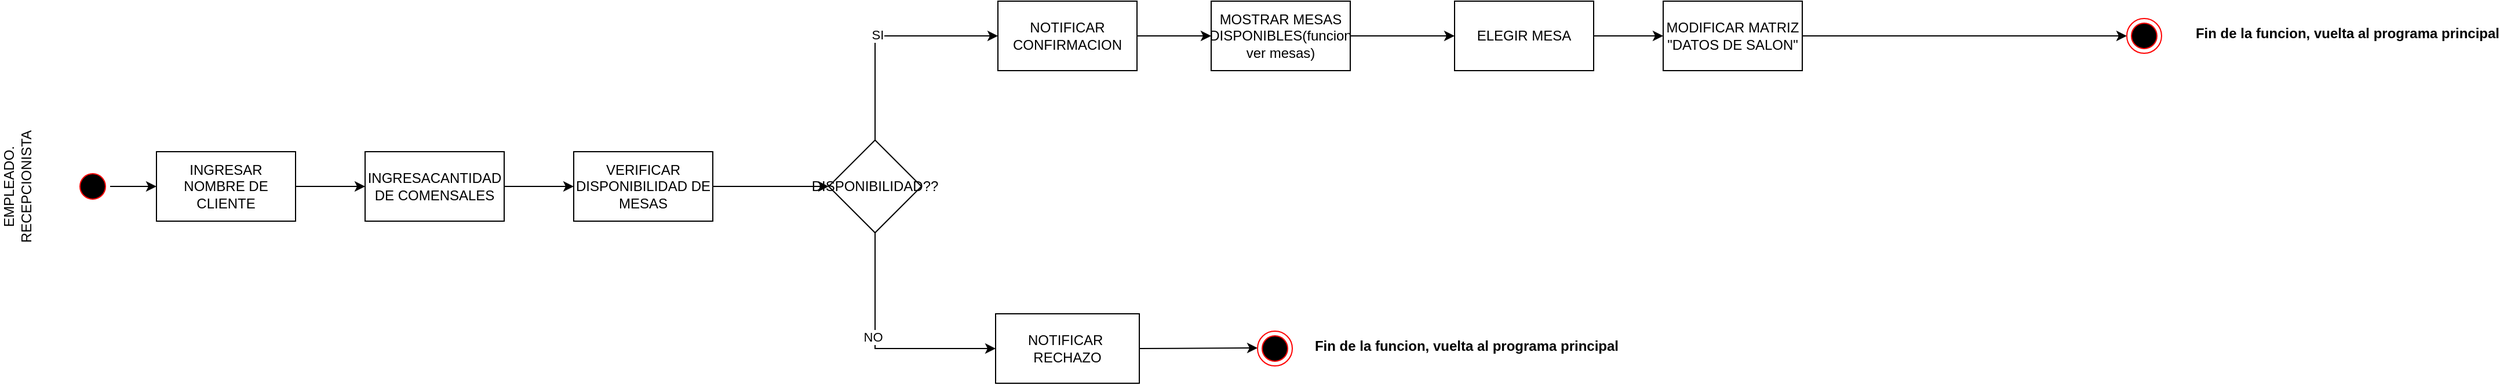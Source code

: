 <mxfile version="24.2.5" type="device">
  <diagram name="Página-1" id="JHEhFcPEUxyLUJSRDNK2">
    <mxGraphModel dx="528" dy="609" grid="1" gridSize="10" guides="1" tooltips="1" connect="1" arrows="1" fold="1" page="1" pageScale="1" pageWidth="827" pageHeight="1169" math="0" shadow="0">
      <root>
        <mxCell id="0" />
        <mxCell id="1" parent="0" />
        <mxCell id="b6brWF8GiaM5tG5aIC-t-13" style="edgeStyle=orthogonalEdgeStyle;rounded=0;orthogonalLoop=1;jettySize=auto;html=1;exitX=1;exitY=0.5;exitDx=0;exitDy=0;entryX=0;entryY=0.5;entryDx=0;entryDy=0;" parent="1" source="b6brWF8GiaM5tG5aIC-t-1" target="b6brWF8GiaM5tG5aIC-t-2" edge="1">
          <mxGeometry relative="1" as="geometry" />
        </mxCell>
        <mxCell id="b6brWF8GiaM5tG5aIC-t-1" value="INGRESAR NOMBRE DE CLIENTE" style="rounded=0;whiteSpace=wrap;html=1;" parent="1" vertex="1">
          <mxGeometry x="160" y="230" width="120" height="60" as="geometry" />
        </mxCell>
        <mxCell id="b6brWF8GiaM5tG5aIC-t-12" style="edgeStyle=orthogonalEdgeStyle;rounded=0;orthogonalLoop=1;jettySize=auto;html=1;exitX=1;exitY=0.5;exitDx=0;exitDy=0;entryX=0;entryY=0.5;entryDx=0;entryDy=0;" parent="1" source="b6brWF8GiaM5tG5aIC-t-2" target="b6brWF8GiaM5tG5aIC-t-3" edge="1">
          <mxGeometry relative="1" as="geometry" />
        </mxCell>
        <mxCell id="b6brWF8GiaM5tG5aIC-t-2" value="INGRESACANTIDAD DE COMENSALES" style="rounded=0;whiteSpace=wrap;html=1;" parent="1" vertex="1">
          <mxGeometry x="340" y="230" width="120" height="60" as="geometry" />
        </mxCell>
        <mxCell id="b6brWF8GiaM5tG5aIC-t-11" style="edgeStyle=orthogonalEdgeStyle;rounded=0;orthogonalLoop=1;jettySize=auto;html=1;exitX=1;exitY=0.5;exitDx=0;exitDy=0;entryX=0;entryY=0.5;entryDx=0;entryDy=0;" parent="1" source="b6brWF8GiaM5tG5aIC-t-3" target="b6brWF8GiaM5tG5aIC-t-6" edge="1">
          <mxGeometry relative="1" as="geometry" />
        </mxCell>
        <mxCell id="b6brWF8GiaM5tG5aIC-t-3" value="VERIFICAR DISPONIBILIDAD DE MESAS" style="rounded=0;whiteSpace=wrap;html=1;" parent="1" vertex="1">
          <mxGeometry x="520" y="230" width="120" height="60" as="geometry" />
        </mxCell>
        <mxCell id="b6brWF8GiaM5tG5aIC-t-22" style="edgeStyle=orthogonalEdgeStyle;rounded=0;orthogonalLoop=1;jettySize=auto;html=1;exitX=1;exitY=0.5;exitDx=0;exitDy=0;entryX=0;entryY=0.5;entryDx=0;entryDy=0;" parent="1" source="b6brWF8GiaM5tG5aIC-t-4" edge="1">
          <mxGeometry relative="1" as="geometry">
            <mxPoint x="1110" y="399.5" as="targetPoint" />
          </mxGeometry>
        </mxCell>
        <mxCell id="b6brWF8GiaM5tG5aIC-t-4" value="NOTIFICAR&amp;nbsp; RECHAZO" style="rounded=0;whiteSpace=wrap;html=1;" parent="1" vertex="1">
          <mxGeometry x="884" y="370" width="124" height="60" as="geometry" />
        </mxCell>
        <mxCell id="b6brWF8GiaM5tG5aIC-t-5" value="EMPLEADO.&lt;div&gt;RECEPCIONISTA&lt;/div&gt;" style="text;html=1;align=center;verticalAlign=middle;whiteSpace=wrap;rounded=0;rotation=-90;" parent="1" vertex="1">
          <mxGeometry x="10" y="245" width="60" height="30" as="geometry" />
        </mxCell>
        <mxCell id="b6brWF8GiaM5tG5aIC-t-9" style="edgeStyle=orthogonalEdgeStyle;rounded=0;orthogonalLoop=1;jettySize=auto;html=1;exitX=0.5;exitY=0;exitDx=0;exitDy=0;entryX=0;entryY=0.5;entryDx=0;entryDy=0;" parent="1" source="b6brWF8GiaM5tG5aIC-t-6" target="b6brWF8GiaM5tG5aIC-t-8" edge="1">
          <mxGeometry relative="1" as="geometry" />
        </mxCell>
        <mxCell id="qtFfuxM--U7lCQM5i_Wh-1" value="SI" style="edgeLabel;html=1;align=center;verticalAlign=middle;resizable=0;points=[];" vertex="1" connectable="0" parent="b6brWF8GiaM5tG5aIC-t-9">
          <mxGeometry x="-0.068" y="1" relative="1" as="geometry">
            <mxPoint as="offset" />
          </mxGeometry>
        </mxCell>
        <mxCell id="b6brWF8GiaM5tG5aIC-t-10" style="edgeStyle=orthogonalEdgeStyle;rounded=0;orthogonalLoop=1;jettySize=auto;html=1;exitX=0.5;exitY=1;exitDx=0;exitDy=0;entryX=0;entryY=0.5;entryDx=0;entryDy=0;" parent="1" source="b6brWF8GiaM5tG5aIC-t-6" target="b6brWF8GiaM5tG5aIC-t-4" edge="1">
          <mxGeometry relative="1" as="geometry" />
        </mxCell>
        <mxCell id="qtFfuxM--U7lCQM5i_Wh-2" value="NO" style="edgeLabel;html=1;align=center;verticalAlign=middle;resizable=0;points=[];" vertex="1" connectable="0" parent="b6brWF8GiaM5tG5aIC-t-10">
          <mxGeometry x="-0.118" y="-2" relative="1" as="geometry">
            <mxPoint as="offset" />
          </mxGeometry>
        </mxCell>
        <mxCell id="b6brWF8GiaM5tG5aIC-t-6" value="DISPONIBILIDAD??" style="rhombus;whiteSpace=wrap;html=1;" parent="1" vertex="1">
          <mxGeometry x="740" y="220" width="80" height="80" as="geometry" />
        </mxCell>
        <mxCell id="qtFfuxM--U7lCQM5i_Wh-5" style="edgeStyle=orthogonalEdgeStyle;rounded=0;orthogonalLoop=1;jettySize=auto;html=1;exitX=1;exitY=0.5;exitDx=0;exitDy=0;entryX=0;entryY=0.5;entryDx=0;entryDy=0;" edge="1" parent="1" source="b6brWF8GiaM5tG5aIC-t-8" target="qtFfuxM--U7lCQM5i_Wh-3">
          <mxGeometry relative="1" as="geometry" />
        </mxCell>
        <mxCell id="b6brWF8GiaM5tG5aIC-t-8" value="NOTIFICAR CONFIRMACION" style="rounded=0;whiteSpace=wrap;html=1;" parent="1" vertex="1">
          <mxGeometry x="886" y="100" width="120" height="60" as="geometry" />
        </mxCell>
        <mxCell id="qtFfuxM--U7lCQM5i_Wh-8" style="edgeStyle=orthogonalEdgeStyle;rounded=0;orthogonalLoop=1;jettySize=auto;html=1;exitX=1;exitY=0.5;exitDx=0;exitDy=0;entryX=0;entryY=0.5;entryDx=0;entryDy=0;" edge="1" parent="1" source="b6brWF8GiaM5tG5aIC-t-14" target="b6brWF8GiaM5tG5aIC-t-26">
          <mxGeometry relative="1" as="geometry" />
        </mxCell>
        <mxCell id="b6brWF8GiaM5tG5aIC-t-14" value="MODIFICAR MATRIZ &quot;DATOS DE SALON&quot;" style="rounded=0;whiteSpace=wrap;html=1;" parent="1" vertex="1">
          <mxGeometry x="1460" y="100" width="120" height="60" as="geometry" />
        </mxCell>
        <mxCell id="b6brWF8GiaM5tG5aIC-t-25" style="edgeStyle=orthogonalEdgeStyle;rounded=0;orthogonalLoop=1;jettySize=auto;html=1;exitX=1;exitY=0.5;exitDx=0;exitDy=0;entryX=0;entryY=0.5;entryDx=0;entryDy=0;" parent="1" source="b6brWF8GiaM5tG5aIC-t-23" target="b6brWF8GiaM5tG5aIC-t-1" edge="1">
          <mxGeometry relative="1" as="geometry" />
        </mxCell>
        <mxCell id="b6brWF8GiaM5tG5aIC-t-23" value="" style="ellipse;html=1;shape=startState;fillColor=#000000;strokeColor=#ff0000;" parent="1" vertex="1">
          <mxGeometry x="90" y="245" width="30" height="30" as="geometry" />
        </mxCell>
        <mxCell id="b6brWF8GiaM5tG5aIC-t-26" value="" style="ellipse;html=1;shape=endState;fillColor=#000000;strokeColor=#ff0000;" parent="1" vertex="1">
          <mxGeometry x="1860" y="115" width="30" height="30" as="geometry" />
        </mxCell>
        <mxCell id="b6brWF8GiaM5tG5aIC-t-27" value="" style="ellipse;html=1;shape=endState;fillColor=#000000;strokeColor=#ff0000;" parent="1" vertex="1">
          <mxGeometry x="1110" y="385" width="30" height="30" as="geometry" />
        </mxCell>
        <mxCell id="b6brWF8GiaM5tG5aIC-t-28" value="Fin de la funcion, vuelta al programa principal" style="text;align=center;fontStyle=1;verticalAlign=middle;spacingLeft=3;spacingRight=3;strokeColor=none;rotatable=0;points=[[0,0.5],[1,0.5]];portConstraint=eastwest;html=1;" parent="1" vertex="1">
          <mxGeometry x="2010" y="115" width="80" height="26" as="geometry" />
        </mxCell>
        <mxCell id="b6brWF8GiaM5tG5aIC-t-29" value="Fin de la funcion, vuelta al programa principal" style="text;align=center;fontStyle=1;verticalAlign=middle;spacingLeft=3;spacingRight=3;strokeColor=none;rotatable=0;points=[[0,0.5],[1,0.5]];portConstraint=eastwest;html=1;" parent="1" vertex="1">
          <mxGeometry x="1250" y="385" width="80" height="26" as="geometry" />
        </mxCell>
        <mxCell id="qtFfuxM--U7lCQM5i_Wh-6" style="edgeStyle=orthogonalEdgeStyle;rounded=0;orthogonalLoop=1;jettySize=auto;html=1;exitX=1;exitY=0.5;exitDx=0;exitDy=0;entryX=0;entryY=0.5;entryDx=0;entryDy=0;" edge="1" parent="1" source="qtFfuxM--U7lCQM5i_Wh-3" target="qtFfuxM--U7lCQM5i_Wh-4">
          <mxGeometry relative="1" as="geometry" />
        </mxCell>
        <mxCell id="qtFfuxM--U7lCQM5i_Wh-3" value="MOSTRAR MESAS DISPONIBLES(funcion ver mesas)" style="rounded=0;whiteSpace=wrap;html=1;" vertex="1" parent="1">
          <mxGeometry x="1070" y="100" width="120" height="60" as="geometry" />
        </mxCell>
        <mxCell id="qtFfuxM--U7lCQM5i_Wh-7" style="edgeStyle=orthogonalEdgeStyle;rounded=0;orthogonalLoop=1;jettySize=auto;html=1;exitX=1;exitY=0.5;exitDx=0;exitDy=0;entryX=0;entryY=0.5;entryDx=0;entryDy=0;" edge="1" parent="1" source="qtFfuxM--U7lCQM5i_Wh-4" target="b6brWF8GiaM5tG5aIC-t-14">
          <mxGeometry relative="1" as="geometry" />
        </mxCell>
        <mxCell id="qtFfuxM--U7lCQM5i_Wh-4" value="ELEGIR MESA" style="rounded=0;whiteSpace=wrap;html=1;" vertex="1" parent="1">
          <mxGeometry x="1280" y="100" width="120" height="60" as="geometry" />
        </mxCell>
      </root>
    </mxGraphModel>
  </diagram>
</mxfile>
